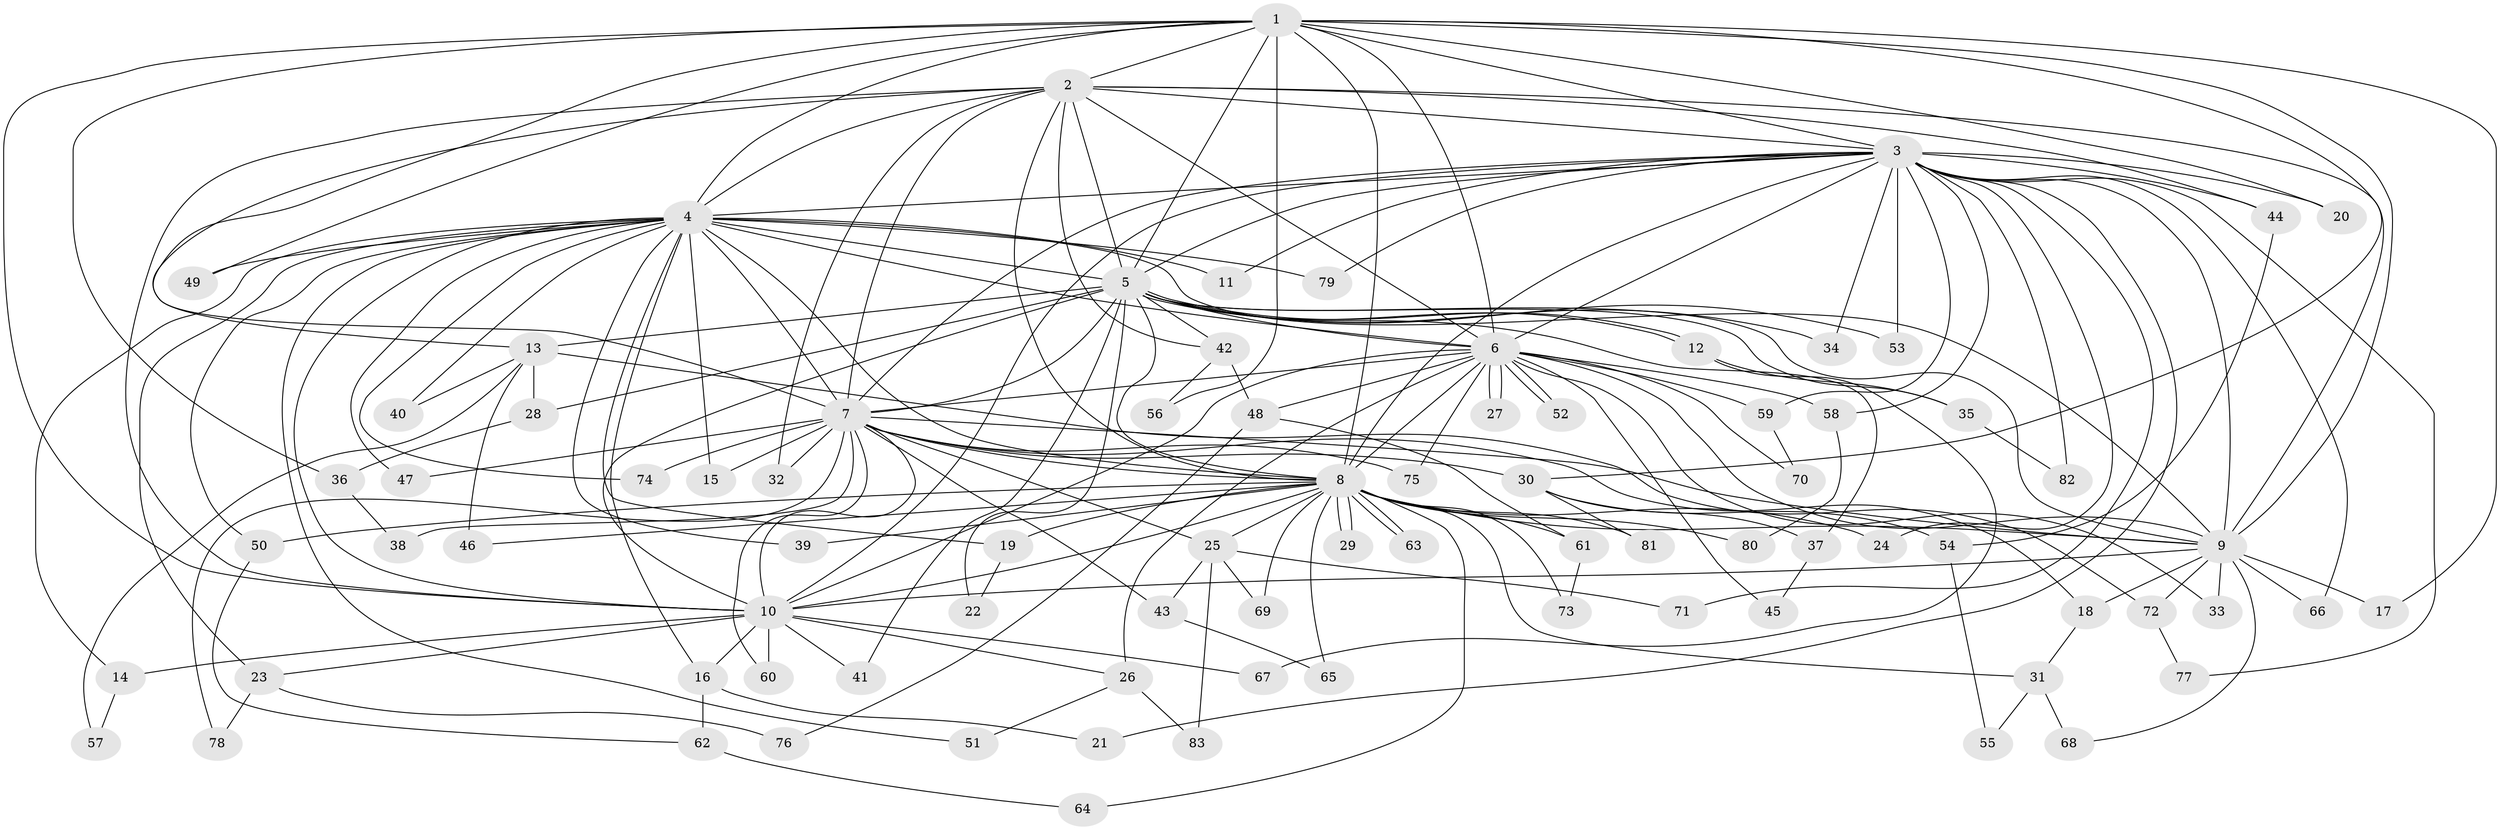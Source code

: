 // coarse degree distribution, {9: 0.024390243902439025, 29: 0.024390243902439025, 16: 0.024390243902439025, 20: 0.024390243902439025, 10: 0.024390243902439025, 2: 0.36585365853658536, 3: 0.24390243902439024, 5: 0.024390243902439025, 4: 0.12195121951219512, 1: 0.12195121951219512}
// Generated by graph-tools (version 1.1) at 2025/17/03/04/25 18:17:29]
// undirected, 83 vertices, 191 edges
graph export_dot {
graph [start="1"]
  node [color=gray90,style=filled];
  1;
  2;
  3;
  4;
  5;
  6;
  7;
  8;
  9;
  10;
  11;
  12;
  13;
  14;
  15;
  16;
  17;
  18;
  19;
  20;
  21;
  22;
  23;
  24;
  25;
  26;
  27;
  28;
  29;
  30;
  31;
  32;
  33;
  34;
  35;
  36;
  37;
  38;
  39;
  40;
  41;
  42;
  43;
  44;
  45;
  46;
  47;
  48;
  49;
  50;
  51;
  52;
  53;
  54;
  55;
  56;
  57;
  58;
  59;
  60;
  61;
  62;
  63;
  64;
  65;
  66;
  67;
  68;
  69;
  70;
  71;
  72;
  73;
  74;
  75;
  76;
  77;
  78;
  79;
  80;
  81;
  82;
  83;
  1 -- 2;
  1 -- 3;
  1 -- 4;
  1 -- 5;
  1 -- 6;
  1 -- 7;
  1 -- 8;
  1 -- 9;
  1 -- 10;
  1 -- 17;
  1 -- 20;
  1 -- 30;
  1 -- 36;
  1 -- 49;
  1 -- 56;
  2 -- 3;
  2 -- 4;
  2 -- 5;
  2 -- 6;
  2 -- 7;
  2 -- 8;
  2 -- 9;
  2 -- 10;
  2 -- 13;
  2 -- 32;
  2 -- 42;
  2 -- 44;
  3 -- 4;
  3 -- 5;
  3 -- 6;
  3 -- 7;
  3 -- 8;
  3 -- 9;
  3 -- 10;
  3 -- 11;
  3 -- 20;
  3 -- 21;
  3 -- 24;
  3 -- 34;
  3 -- 44;
  3 -- 53;
  3 -- 58;
  3 -- 59;
  3 -- 66;
  3 -- 71;
  3 -- 77;
  3 -- 79;
  3 -- 82;
  4 -- 5;
  4 -- 6;
  4 -- 7;
  4 -- 8;
  4 -- 9;
  4 -- 10;
  4 -- 11;
  4 -- 14;
  4 -- 15;
  4 -- 16;
  4 -- 19;
  4 -- 23;
  4 -- 39;
  4 -- 40;
  4 -- 47;
  4 -- 49;
  4 -- 50;
  4 -- 51;
  4 -- 74;
  4 -- 79;
  5 -- 6;
  5 -- 7;
  5 -- 8;
  5 -- 9;
  5 -- 10;
  5 -- 12;
  5 -- 12;
  5 -- 13;
  5 -- 22;
  5 -- 28;
  5 -- 34;
  5 -- 35;
  5 -- 37;
  5 -- 41;
  5 -- 42;
  5 -- 53;
  6 -- 7;
  6 -- 8;
  6 -- 9;
  6 -- 10;
  6 -- 26;
  6 -- 27;
  6 -- 27;
  6 -- 33;
  6 -- 45;
  6 -- 48;
  6 -- 52;
  6 -- 52;
  6 -- 58;
  6 -- 59;
  6 -- 70;
  6 -- 75;
  7 -- 8;
  7 -- 9;
  7 -- 10;
  7 -- 15;
  7 -- 18;
  7 -- 25;
  7 -- 30;
  7 -- 32;
  7 -- 38;
  7 -- 43;
  7 -- 47;
  7 -- 60;
  7 -- 74;
  7 -- 75;
  7 -- 78;
  8 -- 9;
  8 -- 10;
  8 -- 19;
  8 -- 24;
  8 -- 25;
  8 -- 29;
  8 -- 29;
  8 -- 31;
  8 -- 39;
  8 -- 46;
  8 -- 50;
  8 -- 61;
  8 -- 63;
  8 -- 63;
  8 -- 64;
  8 -- 65;
  8 -- 69;
  8 -- 73;
  8 -- 80;
  8 -- 81;
  9 -- 10;
  9 -- 17;
  9 -- 18;
  9 -- 33;
  9 -- 66;
  9 -- 68;
  9 -- 72;
  10 -- 14;
  10 -- 16;
  10 -- 23;
  10 -- 26;
  10 -- 41;
  10 -- 60;
  10 -- 67;
  12 -- 35;
  12 -- 67;
  13 -- 28;
  13 -- 40;
  13 -- 46;
  13 -- 57;
  13 -- 72;
  14 -- 57;
  16 -- 21;
  16 -- 62;
  18 -- 31;
  19 -- 22;
  23 -- 76;
  23 -- 78;
  25 -- 43;
  25 -- 69;
  25 -- 71;
  25 -- 83;
  26 -- 51;
  26 -- 83;
  28 -- 36;
  30 -- 37;
  30 -- 54;
  30 -- 81;
  31 -- 55;
  31 -- 68;
  35 -- 82;
  36 -- 38;
  37 -- 45;
  42 -- 48;
  42 -- 56;
  43 -- 65;
  44 -- 54;
  48 -- 61;
  48 -- 76;
  50 -- 62;
  54 -- 55;
  58 -- 80;
  59 -- 70;
  61 -- 73;
  62 -- 64;
  72 -- 77;
}
